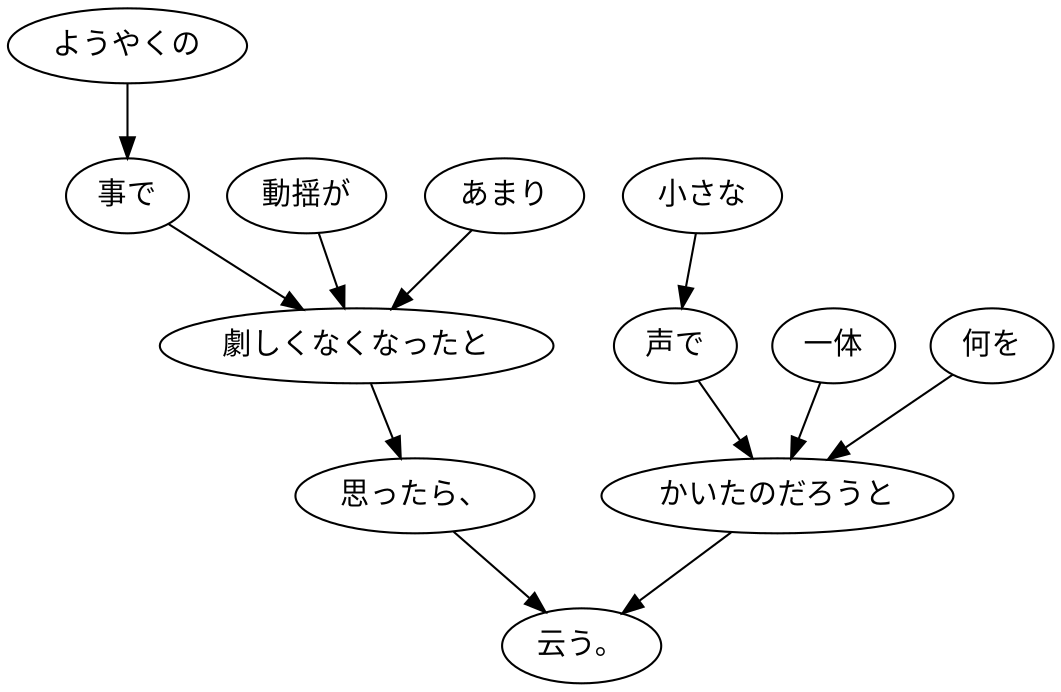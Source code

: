 digraph graph346 {
	node0 [label="ようやくの"];
	node1 [label="事で"];
	node2 [label="動揺が"];
	node3 [label="あまり"];
	node4 [label="劇しくなくなったと"];
	node5 [label="思ったら、"];
	node6 [label="小さな"];
	node7 [label="声で"];
	node8 [label="一体"];
	node9 [label="何を"];
	node10 [label="かいたのだろうと"];
	node11 [label="云う。"];
	node0 -> node1;
	node1 -> node4;
	node2 -> node4;
	node3 -> node4;
	node4 -> node5;
	node5 -> node11;
	node6 -> node7;
	node7 -> node10;
	node8 -> node10;
	node9 -> node10;
	node10 -> node11;
}
